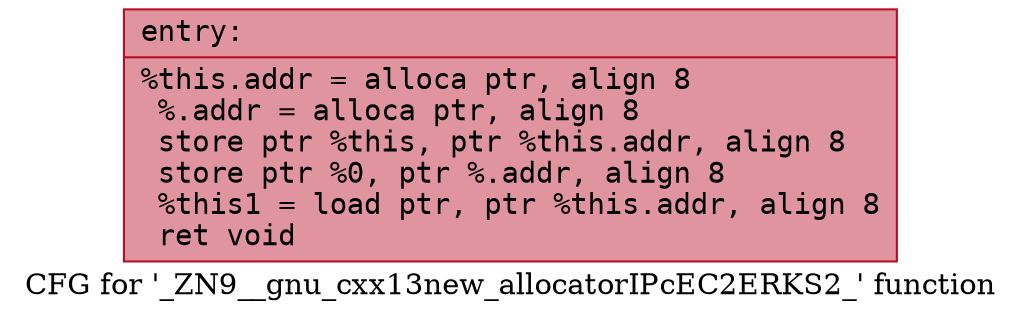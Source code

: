 digraph "CFG for '_ZN9__gnu_cxx13new_allocatorIPcEC2ERKS2_' function" {
	label="CFG for '_ZN9__gnu_cxx13new_allocatorIPcEC2ERKS2_' function";

	Node0x561f1654ac20 [shape=record,color="#b70d28ff", style=filled, fillcolor="#b70d2870" fontname="Courier",label="{entry:\l|  %this.addr = alloca ptr, align 8\l  %.addr = alloca ptr, align 8\l  store ptr %this, ptr %this.addr, align 8\l  store ptr %0, ptr %.addr, align 8\l  %this1 = load ptr, ptr %this.addr, align 8\l  ret void\l}"];
}
